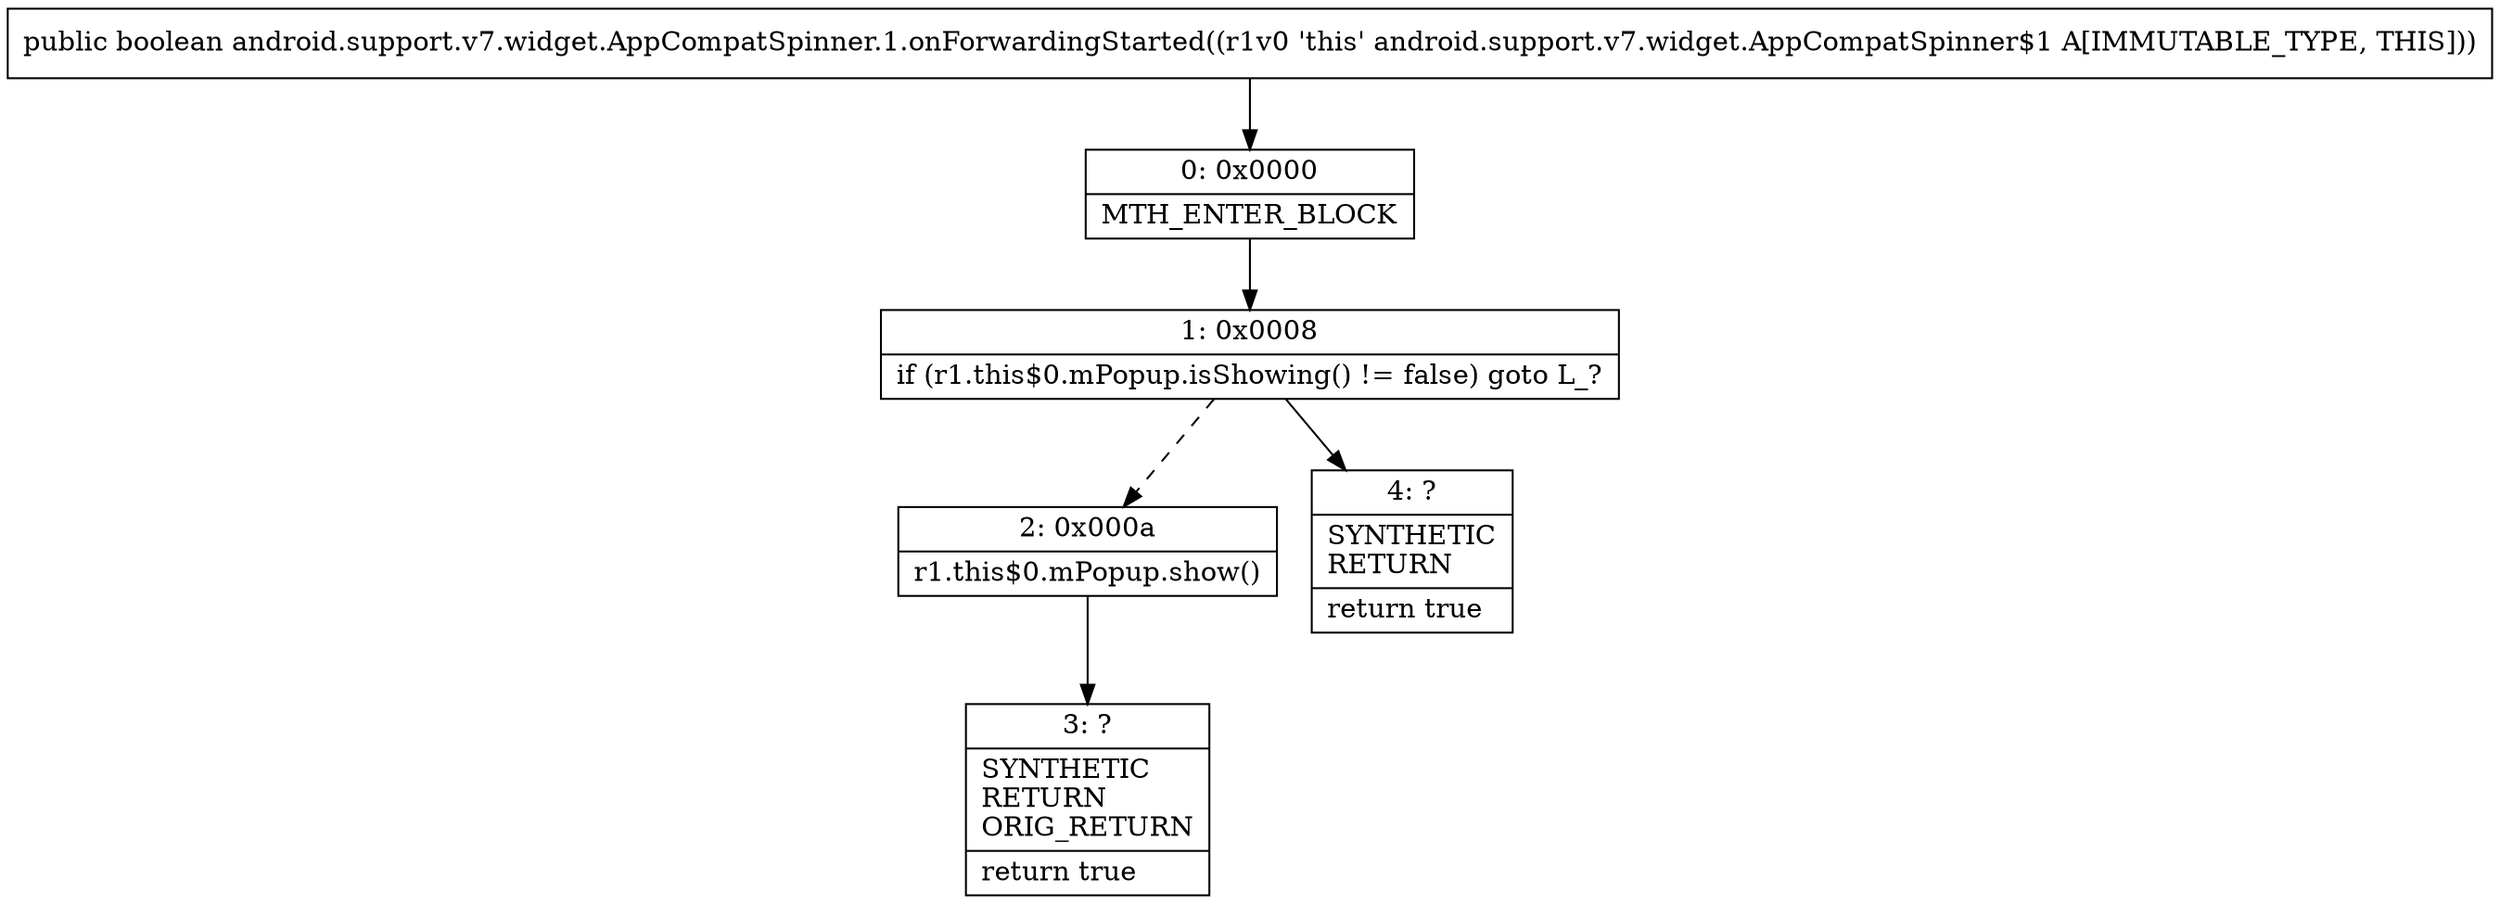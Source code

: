 digraph "CFG forandroid.support.v7.widget.AppCompatSpinner.1.onForwardingStarted()Z" {
Node_0 [shape=record,label="{0\:\ 0x0000|MTH_ENTER_BLOCK\l}"];
Node_1 [shape=record,label="{1\:\ 0x0008|if (r1.this$0.mPopup.isShowing() != false) goto L_?\l}"];
Node_2 [shape=record,label="{2\:\ 0x000a|r1.this$0.mPopup.show()\l}"];
Node_3 [shape=record,label="{3\:\ ?|SYNTHETIC\lRETURN\lORIG_RETURN\l|return true\l}"];
Node_4 [shape=record,label="{4\:\ ?|SYNTHETIC\lRETURN\l|return true\l}"];
MethodNode[shape=record,label="{public boolean android.support.v7.widget.AppCompatSpinner.1.onForwardingStarted((r1v0 'this' android.support.v7.widget.AppCompatSpinner$1 A[IMMUTABLE_TYPE, THIS])) }"];
MethodNode -> Node_0;
Node_0 -> Node_1;
Node_1 -> Node_2[style=dashed];
Node_1 -> Node_4;
Node_2 -> Node_3;
}

